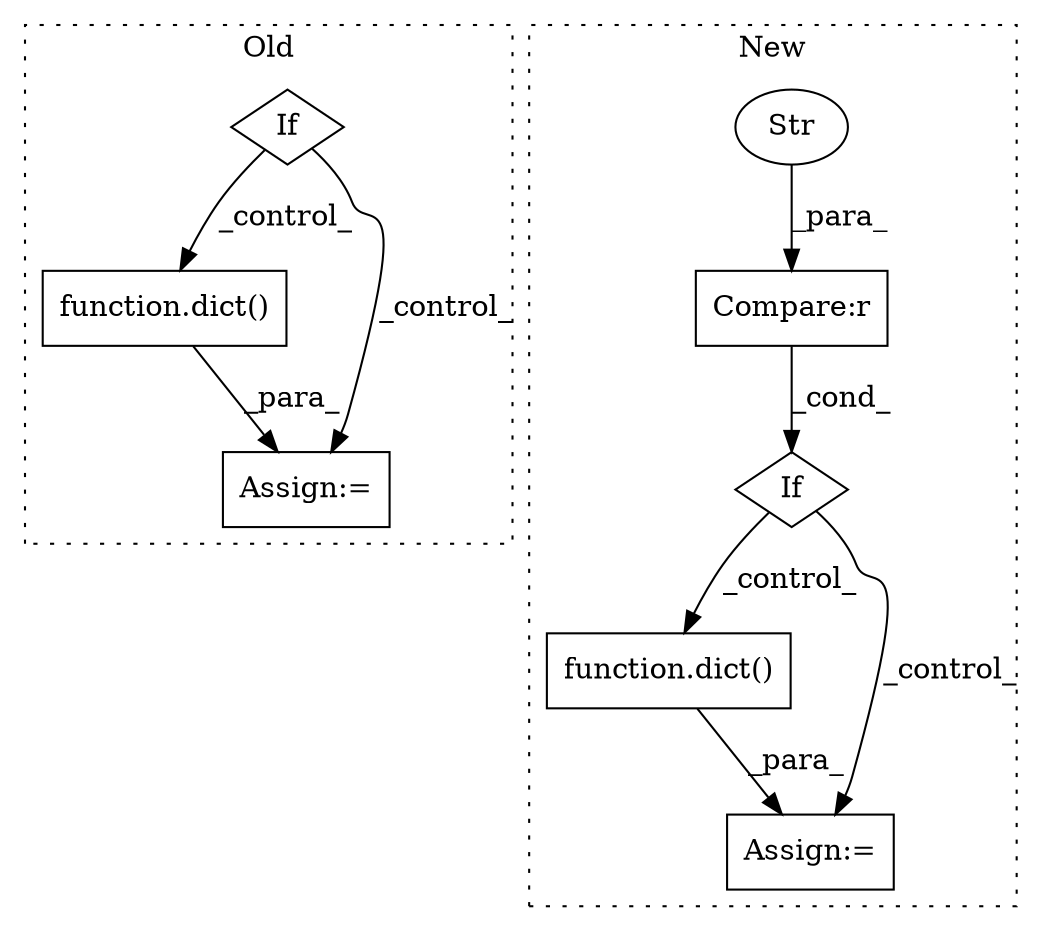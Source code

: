 digraph G {
subgraph cluster0 {
1 [label="function.dict()" a="75" s="1129" l="6" shape="box"];
3 [label="Assign:=" a="68" s="1126" l="3" shape="box"];
5 [label="If" a="96" s="857" l="3" shape="diamond"];
label = "Old";
style="dotted";
}
subgraph cluster1 {
2 [label="function.dict()" a="75" s="1814" l="223" shape="box"];
4 [label="Assign:=" a="68" s="1811" l="3" shape="box"];
6 [label="If" a="96" s="1766" l="0" shape="diamond"];
7 [label="Compare:r" a="40" s="1766" l="25" shape="box"];
8 [label="Str" a="66" s="1781" l="10" shape="ellipse"];
label = "New";
style="dotted";
}
1 -> 3 [label="_para_"];
2 -> 4 [label="_para_"];
5 -> 3 [label="_control_"];
5 -> 1 [label="_control_"];
6 -> 2 [label="_control_"];
6 -> 4 [label="_control_"];
7 -> 6 [label="_cond_"];
8 -> 7 [label="_para_"];
}